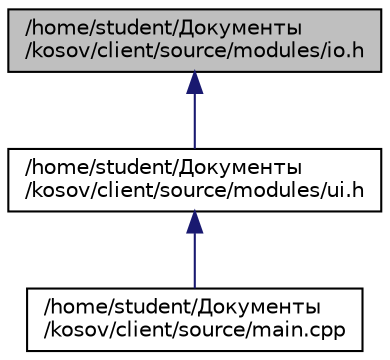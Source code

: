 digraph "/home/student/Документы/kosov/client/source/modules/io.h"
{
 // LATEX_PDF_SIZE
  edge [fontname="Helvetica",fontsize="10",labelfontname="Helvetica",labelfontsize="10"];
  node [fontname="Helvetica",fontsize="10",shape=record];
  Node1 [label="/home/student/Документы\l/kosov/client/source/modules/io.h",height=0.2,width=0.4,color="black", fillcolor="grey75", style="filled", fontcolor="black",tooltip="Определения классов для управления вводом-выводом."];
  Node1 -> Node2 [dir="back",color="midnightblue",fontsize="10",style="solid"];
  Node2 [label="/home/student/Документы\l/kosov/client/source/modules/ui.h",height=0.2,width=0.4,color="black", fillcolor="white", style="filled",URL="$ui_8h.html",tooltip="Определения классов для пользовательского интерфейса."];
  Node2 -> Node3 [dir="back",color="midnightblue",fontsize="10",style="solid"];
  Node3 [label="/home/student/Документы\l/kosov/client/source/main.cpp",height=0.2,width=0.4,color="black", fillcolor="white", style="filled",URL="$main_8cpp.html",tooltip="Главный файл программы."];
}
